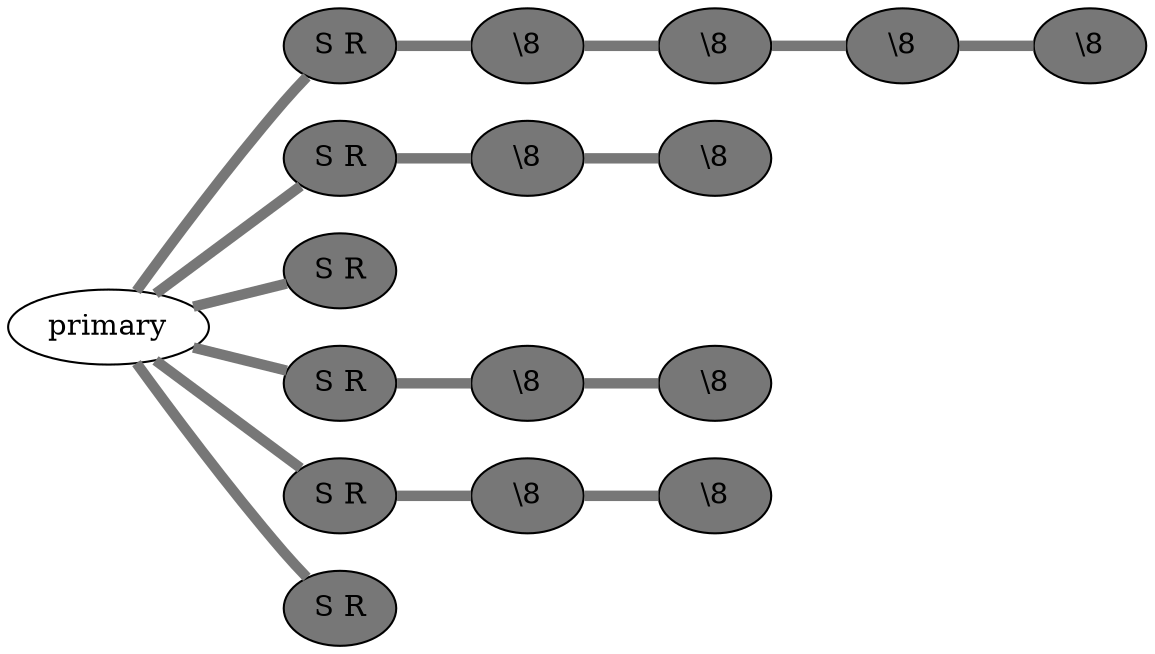 graph {
 graph [rankdir=LR]
"primary" -- "1" [penwidth=5,color="#777777"]
"1" [label="S R", style=filled, fillcolor="#777777"]
"1" -- "1:0" [penwidth=5,color="#777777"]
"1:0" [label="\\8", style=filled, fillcolor="#777777"]
"1:0" -- "1:1" [penwidth=5,color="#777777"]
"1:1" [label="\\8", style=filled, fillcolor="#777777"]
"1:1" -- "1:2" [penwidth=5,color="#777777"]
"1:2" [label="\\8", style=filled, fillcolor="#777777"]
"1:2" -- "1:3" [penwidth=5,color="#777777"]
"1:3" [label="\\8", style=filled, fillcolor="#777777"]
"primary" -- "2" [penwidth=5,color="#777777"]
"2" [label="S R", style=filled, fillcolor="#777777"]
"2" -- "2:0" [penwidth=5,color="#777777"]
"2:0" [label="\\8", style=filled, fillcolor="#777777"]
"2:0" -- "2:1" [penwidth=5,color="#777777"]
"2:1" [label="\\8", style=filled, fillcolor="#777777"]
"primary" -- "3" [penwidth=5,color="#777777"]
"3" [label="S R", style=filled, fillcolor="#777777"]
"primary" -- "4" [penwidth=5,color="#777777"]
"4" [label="S R", style=filled, fillcolor="#777777"]
"4" -- "4:0" [penwidth=5,color="#777777"]
"4:0" [label="\\8", style=filled, fillcolor="#777777"]
"4:0" -- "4:1" [penwidth=5,color="#777777"]
"4:1" [label="\\8", style=filled, fillcolor="#777777"]
"primary" -- "5" [penwidth=5,color="#777777"]
"5" [label="S R", style=filled, fillcolor="#777777"]
"5" -- "5:0" [penwidth=5,color="#777777"]
"5:0" [label="\\8", style=filled, fillcolor="#777777"]
"5:0" -- "5:1" [penwidth=5,color="#777777"]
"5:1" [label="\\8", style=filled, fillcolor="#777777"]
"primary" -- "6" [penwidth=5,color="#777777"]
"6" [label="S R", style=filled, fillcolor="#777777"]
}
